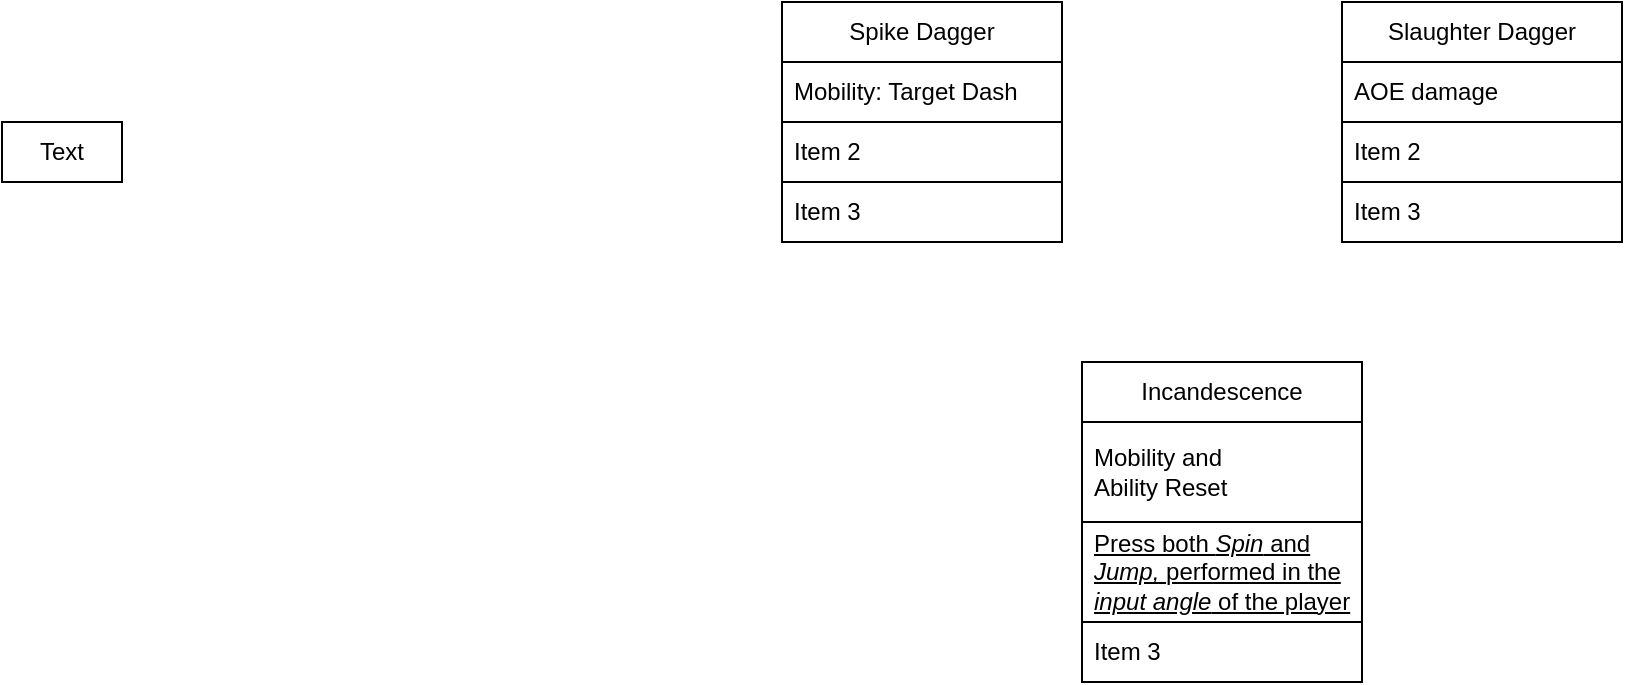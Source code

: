 <mxfile version="24.4.2" type="github">
  <diagram name="Page-1" id="3sGUOlvzY7Qv8PD2XsLg">
    <mxGraphModel dx="1804" dy="643" grid="1" gridSize="10" guides="1" tooltips="1" connect="1" arrows="1" fold="1" page="1" pageScale="1" pageWidth="850" pageHeight="1100" math="0" shadow="0">
      <root>
        <mxCell id="0" />
        <mxCell id="1" parent="0" />
        <mxCell id="rGa1ciTBVJRVKPIdEuG1-3" value="Text" style="text;html=1;align=center;verticalAlign=middle;whiteSpace=wrap;rounded=0;strokeColor=default;" vertex="1" parent="1">
          <mxGeometry x="-260" y="220" width="60" height="30" as="geometry" />
        </mxCell>
        <mxCell id="rGa1ciTBVJRVKPIdEuG1-6" value="&lt;div&gt;Spike Dagger&lt;/div&gt;" style="swimlane;fontStyle=0;childLayout=stackLayout;horizontal=1;startSize=30;horizontalStack=0;resizeParent=1;resizeParentMax=0;resizeLast=0;collapsible=1;marginBottom=0;whiteSpace=wrap;html=1;strokeColor=default;" vertex="1" parent="1">
          <mxGeometry x="130" y="160" width="140" height="120" as="geometry" />
        </mxCell>
        <mxCell id="rGa1ciTBVJRVKPIdEuG1-7" value="Mobility: Target Dash" style="text;strokeColor=default;fillColor=none;align=left;verticalAlign=middle;spacingLeft=4;spacingRight=4;overflow=hidden;points=[[0,0.5],[1,0.5]];portConstraint=eastwest;rotatable=0;whiteSpace=wrap;html=1;" vertex="1" parent="rGa1ciTBVJRVKPIdEuG1-6">
          <mxGeometry y="30" width="140" height="30" as="geometry" />
        </mxCell>
        <mxCell id="rGa1ciTBVJRVKPIdEuG1-8" value="Item 2" style="text;strokeColor=default;fillColor=none;align=left;verticalAlign=middle;spacingLeft=4;spacingRight=4;overflow=hidden;points=[[0,0.5],[1,0.5]];portConstraint=eastwest;rotatable=0;whiteSpace=wrap;html=1;" vertex="1" parent="rGa1ciTBVJRVKPIdEuG1-6">
          <mxGeometry y="60" width="140" height="30" as="geometry" />
        </mxCell>
        <mxCell id="rGa1ciTBVJRVKPIdEuG1-9" value="Item 3" style="text;strokeColor=default;fillColor=none;align=left;verticalAlign=middle;spacingLeft=4;spacingRight=4;overflow=hidden;points=[[0,0.5],[1,0.5]];portConstraint=eastwest;rotatable=0;whiteSpace=wrap;html=1;" vertex="1" parent="rGa1ciTBVJRVKPIdEuG1-6">
          <mxGeometry y="90" width="140" height="30" as="geometry" />
        </mxCell>
        <mxCell id="rGa1ciTBVJRVKPIdEuG1-10" value="&lt;div&gt;Slaughter Dagger&lt;/div&gt;" style="swimlane;fontStyle=0;childLayout=stackLayout;horizontal=1;startSize=30;horizontalStack=0;resizeParent=1;resizeParentMax=0;resizeLast=0;collapsible=1;marginBottom=0;whiteSpace=wrap;html=1;strokeColor=default;" vertex="1" parent="1">
          <mxGeometry x="410" y="160" width="140" height="120" as="geometry" />
        </mxCell>
        <mxCell id="rGa1ciTBVJRVKPIdEuG1-11" value="AOE damage" style="text;strokeColor=default;fillColor=none;align=left;verticalAlign=middle;spacingLeft=4;spacingRight=4;overflow=hidden;points=[[0,0.5],[1,0.5]];portConstraint=eastwest;rotatable=0;whiteSpace=wrap;html=1;" vertex="1" parent="rGa1ciTBVJRVKPIdEuG1-10">
          <mxGeometry y="30" width="140" height="30" as="geometry" />
        </mxCell>
        <mxCell id="rGa1ciTBVJRVKPIdEuG1-12" value="Item 2" style="text;strokeColor=default;fillColor=none;align=left;verticalAlign=middle;spacingLeft=4;spacingRight=4;overflow=hidden;points=[[0,0.5],[1,0.5]];portConstraint=eastwest;rotatable=0;whiteSpace=wrap;html=1;" vertex="1" parent="rGa1ciTBVJRVKPIdEuG1-10">
          <mxGeometry y="60" width="140" height="30" as="geometry" />
        </mxCell>
        <mxCell id="rGa1ciTBVJRVKPIdEuG1-13" value="Item 3" style="text;strokeColor=default;fillColor=none;align=left;verticalAlign=middle;spacingLeft=4;spacingRight=4;overflow=hidden;points=[[0,0.5],[1,0.5]];portConstraint=eastwest;rotatable=0;whiteSpace=wrap;html=1;" vertex="1" parent="rGa1ciTBVJRVKPIdEuG1-10">
          <mxGeometry y="90" width="140" height="30" as="geometry" />
        </mxCell>
        <mxCell id="rGa1ciTBVJRVKPIdEuG1-14" value="Incandescence" style="swimlane;fontStyle=0;childLayout=stackLayout;horizontal=1;startSize=30;horizontalStack=0;resizeParent=1;resizeParentMax=0;resizeLast=0;collapsible=1;marginBottom=0;whiteSpace=wrap;html=1;strokeColor=default;" vertex="1" parent="1">
          <mxGeometry x="280" y="340" width="140" height="160" as="geometry" />
        </mxCell>
        <mxCell id="rGa1ciTBVJRVKPIdEuG1-15" value="Mobility and &lt;br&gt;Ability Reset" style="text;strokeColor=default;fillColor=none;align=left;verticalAlign=middle;spacingLeft=4;spacingRight=4;overflow=hidden;points=[[0,0.5],[1,0.5]];portConstraint=eastwest;rotatable=0;whiteSpace=wrap;html=1;" vertex="1" parent="rGa1ciTBVJRVKPIdEuG1-14">
          <mxGeometry y="30" width="140" height="50" as="geometry" />
        </mxCell>
        <mxCell id="rGa1ciTBVJRVKPIdEuG1-16" value="&lt;u&gt;Press both &lt;i&gt;Spin&lt;/i&gt; and &lt;i&gt;Jump, &lt;/i&gt;performed in the &lt;i&gt;input angle&lt;/i&gt; of the player&lt;br&gt;&lt;/u&gt;" style="text;strokeColor=default;fillColor=none;align=left;verticalAlign=middle;spacingLeft=4;spacingRight=4;overflow=hidden;points=[[0,0.5],[1,0.5]];portConstraint=eastwest;rotatable=0;whiteSpace=wrap;html=1;" vertex="1" parent="rGa1ciTBVJRVKPIdEuG1-14">
          <mxGeometry y="80" width="140" height="50" as="geometry" />
        </mxCell>
        <mxCell id="rGa1ciTBVJRVKPIdEuG1-17" value="Item 3" style="text;strokeColor=default;fillColor=none;align=left;verticalAlign=middle;spacingLeft=4;spacingRight=4;overflow=hidden;points=[[0,0.5],[1,0.5]];portConstraint=eastwest;rotatable=0;whiteSpace=wrap;html=1;" vertex="1" parent="rGa1ciTBVJRVKPIdEuG1-14">
          <mxGeometry y="130" width="140" height="30" as="geometry" />
        </mxCell>
      </root>
    </mxGraphModel>
  </diagram>
</mxfile>
